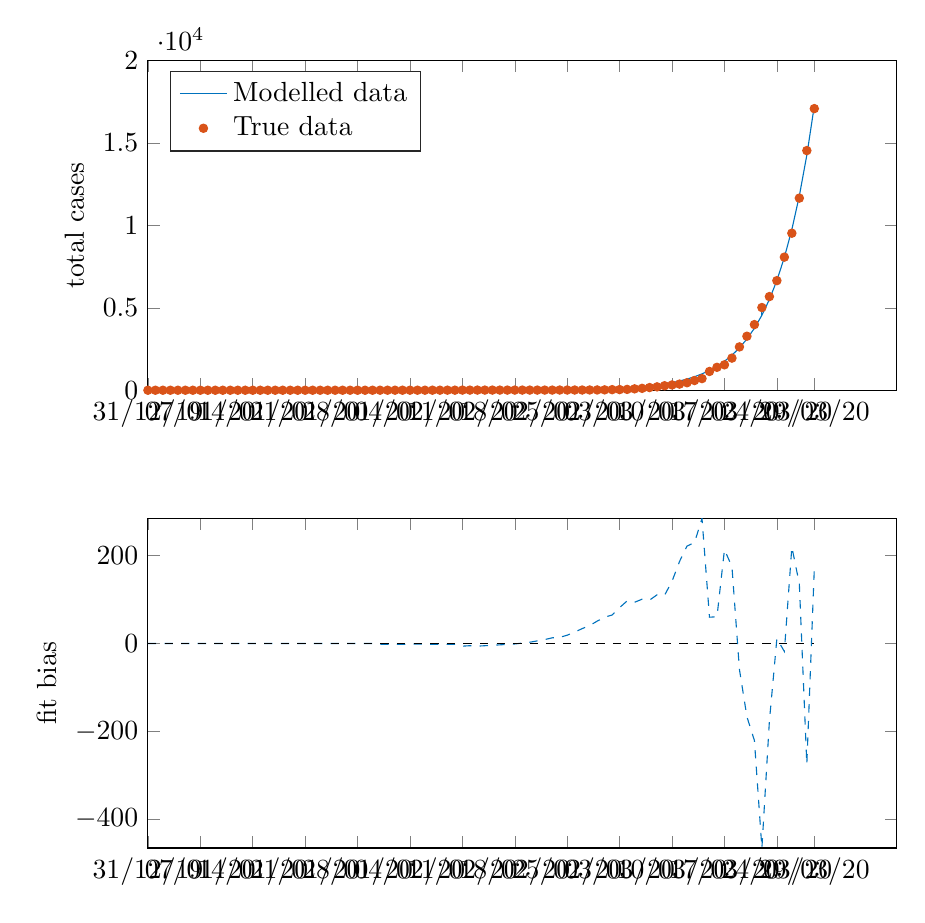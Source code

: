 % This file was created by matlab2tikz.
% Minimal pgfplots version: 1.3
%
\definecolor{mycolor1}{rgb}{0.0,0.447,0.741}%
\definecolor{mycolor2}{rgb}{0.85,0.325,0.098}%
%
\begin{tikzpicture}

\begin{axis}[%
width=9.509cm,
height=4.186cm,
at={(0cm,5.814cm)},
scale only axis,
xmin=0,
xmax=100,
xtick={0,7,14,21,28,35,42,49,56,63,70,77,84,89},
xticklabels={{31/12/19},{07/01/20},{14/01/20},{21/01/20},{28/01/20},{04/02/20},{11/02/20},{18/02/20},{25/02/20},{03/03/20},{10/03/20},{17/03/20},{24/03/20},{29/03/20}},
ymin=0,
ymax=20000,
ylabel={total cases},
legend style={at={(0.03,0.97)},anchor=north west,legend cell align=left,align=left,draw=white!15!black}
]
\addplot [color=mycolor1,solid]
  table[row sep=crcr]{%
0	0\\
1	0\\
2	0\\
3	0\\
4	0\\
5	0\\
6	0\\
7	0\\
8	0\\
9	0\\
10	0\\
11	0\\
12	0\\
13	0\\
14	0\\
15	0\\
16	0\\
17	0\\
18	0\\
19	0\\
20	0\\
21	0\\
22	0\\
23	0\\
24	0\\
25	0\\
26	0\\
27	0\\
28	0\\
29	0\\
30	0\\
31	0\\
32	0\\
33	0\\
34	0\\
35	1\\
36	1\\
37	1\\
38	1\\
39	1\\
40	2\\
41	2\\
42	2\\
43	3\\
44	3\\
45	4\\
46	5\\
47	6\\
48	7\\
49	8\\
50	10\\
51	12\\
52	15\\
53	18\\
54	22\\
55	27\\
56	32\\
57	39\\
58	47\\
59	57\\
60	69\\
61	83\\
62	101\\
63	122\\
64	148\\
65	179\\
66	216\\
67	262\\
68	317\\
69	383\\
70	463\\
71	560\\
72	678\\
73	820\\
74	992\\
75	1200\\
76	1452\\
77	1757\\
78	2125\\
79	2571\\
80	3110\\
81	3762\\
82	4552\\
83	5506\\
84	6661\\
85	8059\\
86	9749\\
87	11794\\
88	14268\\
89	17260\\
};
\addlegendentry{Modelled data};

\addplot[only marks,mark=*,mark options={},mark size=1.5pt,color=mycolor2] plot table[row sep=crcr,]{%
0	0\\
1	0\\
2	0\\
3	0\\
4	0\\
5	0\\
6	0\\
7	0\\
8	0\\
9	0\\
10	0\\
11	0\\
12	0\\
13	0\\
14	0\\
15	0\\
16	0\\
17	0\\
18	0\\
19	0\\
20	0\\
21	0\\
22	0\\
23	0\\
24	0\\
25	0\\
26	0\\
27	0\\
28	0\\
29	0\\
30	0\\
31	2\\
32	2\\
33	2\\
34	2\\
35	2\\
36	2\\
37	2\\
38	3\\
39	3\\
40	4\\
41	4\\
42	8\\
43	8\\
44	9\\
45	9\\
46	9\\
47	9\\
48	9\\
49	9\\
50	9\\
51	9\\
52	9\\
53	9\\
54	9\\
55	13\\
56	13\\
57	13\\
58	13\\
59	16\\
60	18\\
61	23\\
62	36\\
63	40\\
64	51\\
65	85\\
66	115\\
67	163\\
68	206\\
69	273\\
70	321\\
71	373\\
72	456\\
73	590\\
74	707\\
75	1140\\
76	1391\\
77	1543\\
78	1950\\
79	2630\\
80	3277\\
81	3983\\
82	5018\\
83	5683\\
84	6650\\
85	8077\\
86	9529\\
87	11658\\
88	14543\\
89	17089\\
};
\addlegendentry{True data};

\addplot [color=mycolor1,solid,forget plot]
  table[row sep=crcr]{%
0	0\\
0	0\\
};
\addplot [color=mycolor1,solid,forget plot]
  table[row sep=crcr]{%
1	0\\
1	0\\
};
\addplot [color=mycolor1,solid,forget plot]
  table[row sep=crcr]{%
2	0\\
2	0\\
};
\addplot [color=mycolor1,solid,forget plot]
  table[row sep=crcr]{%
3	0\\
3	0\\
};
\addplot [color=mycolor1,solid,forget plot]
  table[row sep=crcr]{%
4	0\\
4	0\\
};
\addplot [color=mycolor1,solid,forget plot]
  table[row sep=crcr]{%
5	0\\
5	0\\
};
\addplot [color=mycolor1,solid,forget plot]
  table[row sep=crcr]{%
6	0\\
6	0\\
};
\addplot [color=mycolor1,solid,forget plot]
  table[row sep=crcr]{%
7	0\\
7	0\\
};
\addplot [color=mycolor1,solid,forget plot]
  table[row sep=crcr]{%
8	0\\
8	0\\
};
\addplot [color=mycolor1,solid,forget plot]
  table[row sep=crcr]{%
9	0\\
9	0\\
};
\addplot [color=mycolor1,solid,forget plot]
  table[row sep=crcr]{%
10	0\\
10	0\\
};
\addplot [color=mycolor1,solid,forget plot]
  table[row sep=crcr]{%
11	0\\
11	0\\
};
\addplot [color=mycolor1,solid,forget plot]
  table[row sep=crcr]{%
12	0\\
12	0\\
};
\addplot [color=mycolor1,solid,forget plot]
  table[row sep=crcr]{%
13	0\\
13	0\\
};
\addplot [color=mycolor1,solid,forget plot]
  table[row sep=crcr]{%
14	0\\
14	0\\
};
\addplot [color=mycolor1,solid,forget plot]
  table[row sep=crcr]{%
15	0\\
15	0\\
};
\addplot [color=mycolor1,solid,forget plot]
  table[row sep=crcr]{%
16	0\\
16	0\\
};
\addplot [color=mycolor1,solid,forget plot]
  table[row sep=crcr]{%
17	0\\
17	0\\
};
\addplot [color=mycolor1,solid,forget plot]
  table[row sep=crcr]{%
18	0\\
18	0\\
};
\addplot [color=mycolor1,solid,forget plot]
  table[row sep=crcr]{%
19	0\\
19	0\\
};
\addplot [color=mycolor1,solid,forget plot]
  table[row sep=crcr]{%
20	0\\
20	0\\
};
\addplot [color=mycolor1,solid,forget plot]
  table[row sep=crcr]{%
21	0\\
21	0\\
};
\addplot [color=mycolor1,solid,forget plot]
  table[row sep=crcr]{%
22	0\\
22	0\\
};
\addplot [color=mycolor1,solid,forget plot]
  table[row sep=crcr]{%
23	0\\
23	0\\
};
\addplot [color=mycolor1,solid,forget plot]
  table[row sep=crcr]{%
24	0\\
24	0\\
};
\addplot [color=mycolor1,solid,forget plot]
  table[row sep=crcr]{%
25	0\\
25	0\\
};
\addplot [color=mycolor1,solid,forget plot]
  table[row sep=crcr]{%
26	0\\
26	0\\
};
\addplot [color=mycolor1,solid,forget plot]
  table[row sep=crcr]{%
27	0\\
27	0\\
};
\addplot [color=mycolor1,solid,forget plot]
  table[row sep=crcr]{%
28	0\\
28	0\\
};
\addplot [color=mycolor1,solid,forget plot]
  table[row sep=crcr]{%
29	0\\
29	0\\
};
\addplot [color=mycolor1,solid,forget plot]
  table[row sep=crcr]{%
30	0\\
30	0\\
};
\addplot [color=mycolor1,solid,forget plot]
  table[row sep=crcr]{%
31	2\\
31	0\\
};
\addplot [color=mycolor1,solid,forget plot]
  table[row sep=crcr]{%
32	2\\
32	0\\
};
\addplot [color=mycolor1,solid,forget plot]
  table[row sep=crcr]{%
33	2\\
33	0\\
};
\addplot [color=mycolor1,solid,forget plot]
  table[row sep=crcr]{%
34	2\\
34	0\\
};
\addplot [color=mycolor1,solid,forget plot]
  table[row sep=crcr]{%
35	2\\
35	1\\
};
\addplot [color=mycolor1,solid,forget plot]
  table[row sep=crcr]{%
36	2\\
36	1\\
};
\addplot [color=mycolor1,solid,forget plot]
  table[row sep=crcr]{%
37	2\\
37	1\\
};
\addplot [color=mycolor1,solid,forget plot]
  table[row sep=crcr]{%
38	3\\
38	1\\
};
\addplot [color=mycolor1,solid,forget plot]
  table[row sep=crcr]{%
39	3\\
39	1\\
};
\addplot [color=mycolor1,solid,forget plot]
  table[row sep=crcr]{%
40	4\\
40	2\\
};
\addplot [color=mycolor1,solid,forget plot]
  table[row sep=crcr]{%
41	4\\
41	2\\
};
\addplot [color=mycolor1,solid,forget plot]
  table[row sep=crcr]{%
42	8\\
42	2\\
};
\addplot [color=mycolor1,solid,forget plot]
  table[row sep=crcr]{%
43	8\\
43	3\\
};
\addplot [color=mycolor1,solid,forget plot]
  table[row sep=crcr]{%
44	9\\
44	3\\
};
\addplot [color=mycolor1,solid,forget plot]
  table[row sep=crcr]{%
45	9\\
45	4\\
};
\addplot [color=mycolor1,solid,forget plot]
  table[row sep=crcr]{%
46	9\\
46	5\\
};
\addplot [color=mycolor1,solid,forget plot]
  table[row sep=crcr]{%
47	9\\
47	6\\
};
\addplot [color=mycolor1,solid,forget plot]
  table[row sep=crcr]{%
48	9\\
48	7\\
};
\addplot [color=mycolor1,solid,forget plot]
  table[row sep=crcr]{%
49	9\\
49	8\\
};
\addplot [color=mycolor1,solid,forget plot]
  table[row sep=crcr]{%
50	9\\
50	10\\
};
\addplot [color=mycolor1,solid,forget plot]
  table[row sep=crcr]{%
51	9\\
51	12\\
};
\addplot [color=mycolor1,solid,forget plot]
  table[row sep=crcr]{%
52	9\\
52	15\\
};
\addplot [color=mycolor1,solid,forget plot]
  table[row sep=crcr]{%
53	9\\
53	18\\
};
\addplot [color=mycolor1,solid,forget plot]
  table[row sep=crcr]{%
54	9\\
54	22\\
};
\addplot [color=mycolor1,solid,forget plot]
  table[row sep=crcr]{%
55	13\\
55	27\\
};
\addplot [color=mycolor1,solid,forget plot]
  table[row sep=crcr]{%
56	13\\
56	32\\
};
\addplot [color=mycolor1,solid,forget plot]
  table[row sep=crcr]{%
57	13\\
57	39\\
};
\addplot [color=mycolor1,solid,forget plot]
  table[row sep=crcr]{%
58	13\\
58	47\\
};
\addplot [color=mycolor1,solid,forget plot]
  table[row sep=crcr]{%
59	16\\
59	57\\
};
\addplot [color=mycolor1,solid,forget plot]
  table[row sep=crcr]{%
60	18\\
60	69\\
};
\addplot [color=mycolor1,solid,forget plot]
  table[row sep=crcr]{%
61	23\\
61	83\\
};
\addplot [color=mycolor1,solid,forget plot]
  table[row sep=crcr]{%
62	36\\
62	101\\
};
\addplot [color=mycolor1,solid,forget plot]
  table[row sep=crcr]{%
63	40\\
63	122\\
};
\addplot [color=mycolor1,solid,forget plot]
  table[row sep=crcr]{%
64	51\\
64	148\\
};
\addplot [color=mycolor1,solid,forget plot]
  table[row sep=crcr]{%
65	85\\
65	179\\
};
\addplot [color=mycolor1,solid,forget plot]
  table[row sep=crcr]{%
66	115\\
66	216\\
};
\addplot [color=mycolor1,solid,forget plot]
  table[row sep=crcr]{%
67	163\\
67	262\\
};
\addplot [color=mycolor1,solid,forget plot]
  table[row sep=crcr]{%
68	206\\
68	317\\
};
\addplot [color=mycolor1,solid,forget plot]
  table[row sep=crcr]{%
69	273\\
69	383\\
};
\addplot [color=mycolor1,solid,forget plot]
  table[row sep=crcr]{%
70	321\\
70	463\\
};
\addplot [color=mycolor1,solid,forget plot]
  table[row sep=crcr]{%
71	373\\
71	560\\
};
\addplot [color=mycolor1,solid,forget plot]
  table[row sep=crcr]{%
72	456\\
72	678\\
};
\addplot [color=mycolor1,solid,forget plot]
  table[row sep=crcr]{%
73	590\\
73	820\\
};
\addplot [color=mycolor1,solid,forget plot]
  table[row sep=crcr]{%
74	707\\
74	992\\
};
\addplot [color=mycolor1,solid,forget plot]
  table[row sep=crcr]{%
75	1140\\
75	1200\\
};
\addplot [color=mycolor1,solid,forget plot]
  table[row sep=crcr]{%
76	1391\\
76	1452\\
};
\addplot [color=mycolor1,solid,forget plot]
  table[row sep=crcr]{%
77	1543\\
77	1757\\
};
\addplot [color=mycolor1,solid,forget plot]
  table[row sep=crcr]{%
78	1950\\
78	2125\\
};
\addplot [color=mycolor1,solid,forget plot]
  table[row sep=crcr]{%
79	2630\\
79	2571\\
};
\addplot [color=mycolor1,solid,forget plot]
  table[row sep=crcr]{%
80	3277\\
80	3110\\
};
\addplot [color=mycolor1,solid,forget plot]
  table[row sep=crcr]{%
81	3983\\
81	3762\\
};
\addplot [color=mycolor1,solid,forget plot]
  table[row sep=crcr]{%
82	5018\\
82	4552\\
};
\addplot [color=mycolor1,solid,forget plot]
  table[row sep=crcr]{%
83	5683\\
83	5506\\
};
\addplot [color=mycolor1,solid,forget plot]
  table[row sep=crcr]{%
84	6650\\
84	6661\\
};
\addplot [color=mycolor1,solid,forget plot]
  table[row sep=crcr]{%
85	8077\\
85	8059\\
};
\addplot [color=mycolor1,solid,forget plot]
  table[row sep=crcr]{%
86	9529\\
86	9749\\
};
\addplot [color=mycolor1,solid,forget plot]
  table[row sep=crcr]{%
87	11658\\
87	11794\\
};
\addplot [color=mycolor1,solid,forget plot]
  table[row sep=crcr]{%
88	14543\\
88	14268\\
};
\addplot [color=mycolor1,solid,forget plot]
  table[row sep=crcr]{%
89	17089\\
89	17260\\
};
\end{axis}

\begin{axis}[%
width=9.509cm,
height=4.186cm,
at={(0cm,0cm)},
scale only axis,
xmin=0,
xmax=100,
xtick={0,7,14,21,28,35,42,49,56,63,70,77,84,89},
xticklabels={{31/12/19},{07/01/20},{14/01/20},{21/01/20},{28/01/20},{04/02/20},{11/02/20},{18/02/20},{25/02/20},{03/03/20},{10/03/20},{17/03/20},{24/03/20},{29/03/20}},
ymin=-466,
ymax=285,
ylabel={fit bias},
legend style={legend cell align=left,align=left,draw=white!15!black}
]
\addplot [color=mycolor1,dashed,forget plot]
  table[row sep=crcr]{%
0	0\\
1	0\\
2	0\\
3	0\\
4	0\\
5	0\\
6	0\\
7	0\\
8	0\\
9	0\\
10	0\\
11	0\\
12	0\\
13	0\\
14	0\\
15	0\\
16	0\\
17	0\\
18	0\\
19	0\\
20	0\\
21	0\\
22	0\\
23	0\\
24	0\\
25	0\\
26	0\\
27	0\\
28	0\\
29	0\\
30	0\\
31	-2\\
32	-2\\
33	-2\\
34	-2\\
35	-1\\
36	-1\\
37	-1\\
38	-2\\
39	-2\\
40	-2\\
41	-2\\
42	-6\\
43	-5\\
44	-6\\
45	-5\\
46	-4\\
47	-3\\
48	-2\\
49	-1\\
50	1\\
51	3\\
52	6\\
53	9\\
54	13\\
55	14\\
56	19\\
57	26\\
58	34\\
59	41\\
60	51\\
61	60\\
62	65\\
63	82\\
64	97\\
65	94\\
66	101\\
67	99\\
68	111\\
69	110\\
70	142\\
71	187\\
72	222\\
73	230\\
74	285\\
75	60\\
76	61\\
77	214\\
78	175\\
79	-59\\
80	-167\\
81	-221\\
82	-466\\
83	-177\\
84	11\\
85	-18\\
86	220\\
87	136\\
88	-275\\
89	171\\
};
\addplot [color=black,dashed,forget plot]
  table[row sep=crcr]{%
0	0\\
89	0\\
};
\end{axis}
\end{tikzpicture}%